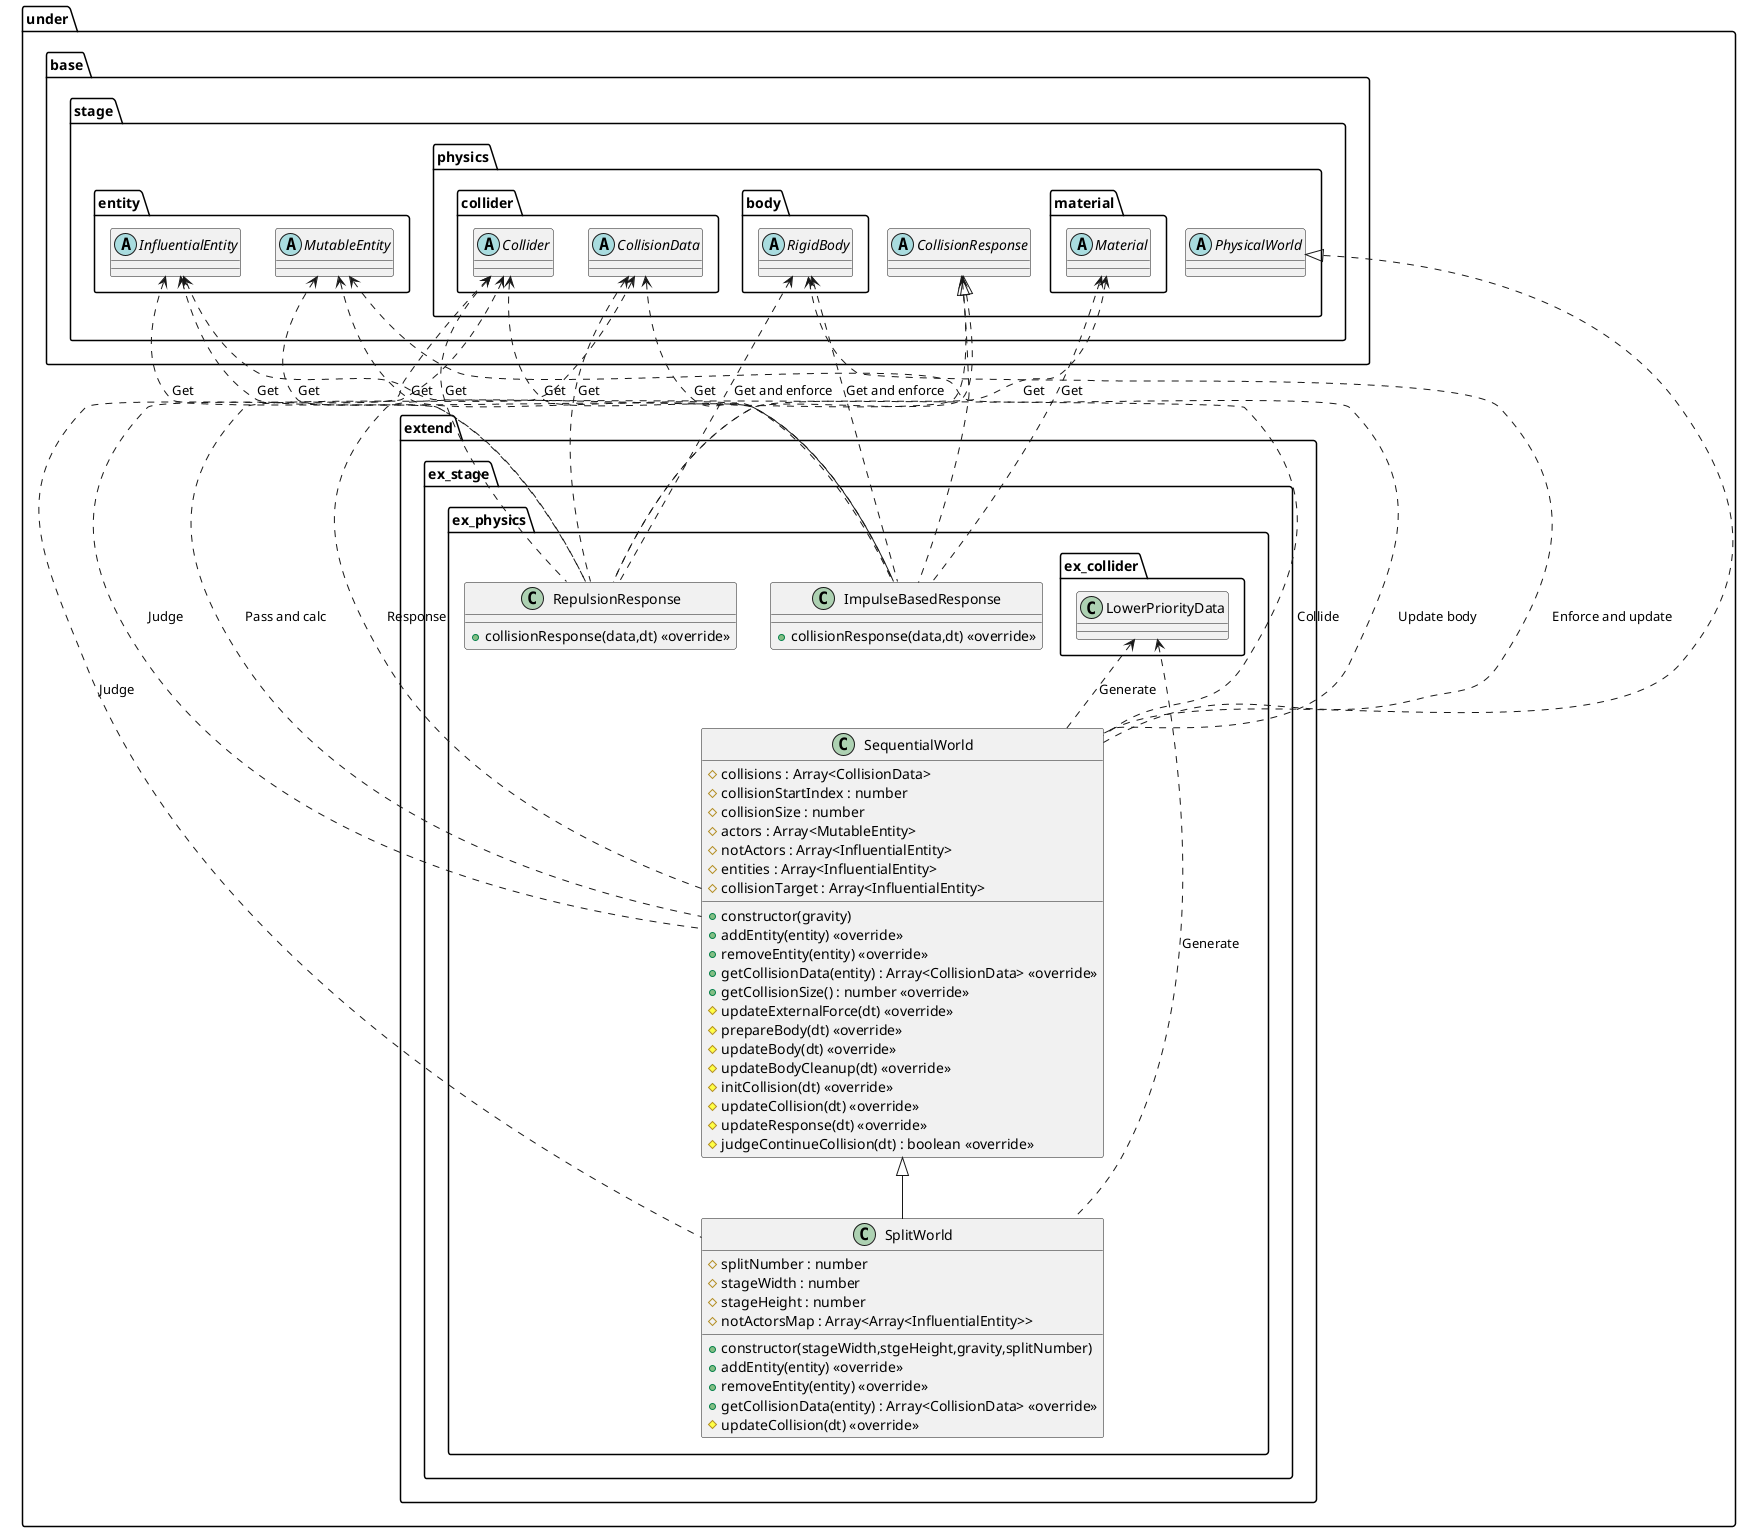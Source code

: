 @startuml StageExtend
package under {
    package extend {
        package ex_stage {
            package ex_physics {
                class SequentialWorld {
                    +constructor(gravity)
                    #collisions : Array<CollisionData>
                    #collisionStartIndex : number
                    #collisionSize : number
                    #actors : Array<MutableEntity>
                    #notActors : Array<InfluentialEntity>
                    #entities : Array<InfluentialEntity>
                    #collisionTarget : Array<InfluentialEntity>
                    +addEntity(entity) <<override>>
                    +removeEntity(entity) <<override>>
                    +getCollisionData(entity) : Array<CollisionData> <<override>>
                    +getCollisionSize() : number <<override>>
                    #updateExternalForce(dt) <<override>>
                    #prepareBody(dt) <<override>>
                    #updateBody(dt) <<override>>
                    #updateBodyCleanup(dt) <<override>>
                    #initCollision(dt) <<override>>
                    #updateCollision(dt) <<override>>
                    #updateResponse(dt) <<override>>
                    #judgeContinueCollision(dt) : boolean <<override>>
                }
                class SplitWorld {
                    +constructor(stageWidth,stgeHeight,gravity,splitNumber)
                    #splitNumber : number
                    #stageWidth : number
                    #stageHeight : number
                    #notActorsMap : Array<Array<InfluentialEntity>>
                    +addEntity(entity) <<override>>
                    +removeEntity(entity) <<override>>
                    +getCollisionData(entity) : Array<CollisionData> <<override>>
                    #updateCollision(dt) <<override>>
                }
                class ImpulseBasedResponse {
                    +collisionResponse(data,dt) <<override>>
                }
                class RepulsionResponse {
                    +collisionResponse(data,dt) <<override>>
                }
            }
        }
    }
}

package under {
    package base {
        package stage {
            package physics {
                abstract PhysicalWorld
                abstract CollisionResponse
                package material {
                    abstract Material
                }
                package collider {
                    abstract Collider
                    abstract CollisionData
                }
                package body {
                    abstract RigidBody
                }
            }
            package entity {
                abstract InfluentialEntity
                abstract MutableEntity
            }
        }
    }
    package extend {
        package ex_stage {
            package ex_physics {
                package ex_collider {
                    class LowerPriorityData
                }
            }
        }
    }
}

InfluentialEntity <.. SequentialWorld : Collide
MutableEntity <.. SequentialWorld : Update body
CollisionData <.. SequentialWorld : Pass and calc
Collider <.. SequentialWorld : Judge
RigidBody <.. SequentialWorld : Enforce and update
CollisionResponse <.. SequentialWorld : Response
LowerPriorityData <.. SequentialWorld : Generate

Collider <.. SplitWorld : Judge
LowerPriorityData <.. SplitWorld : Generate

RigidBody <.. ImpulseBasedResponse : Get and enforce
Material <.. ImpulseBasedResponse : Get
Collider <.. ImpulseBasedResponse : Get
InfluentialEntity <.. ImpulseBasedResponse : Get
MutableEntity <.. ImpulseBasedResponse : Get
CollisionData <.. ImpulseBasedResponse : Get

RigidBody <.. RepulsionResponse : Get and enforce
Material <.. RepulsionResponse : Get
Collider <.. RepulsionResponse : Get
InfluentialEntity <.. RepulsionResponse : Get
CollisionData <.. RepulsionResponse : Get
MutableEntity <.. RepulsionResponse : Get

PhysicalWorld <|.. SequentialWorld
SequentialWorld <|-- SplitWorld
CollisionResponse <|.. ImpulseBasedResponse
CollisionResponse <|.. RepulsionResponse

@enduml
